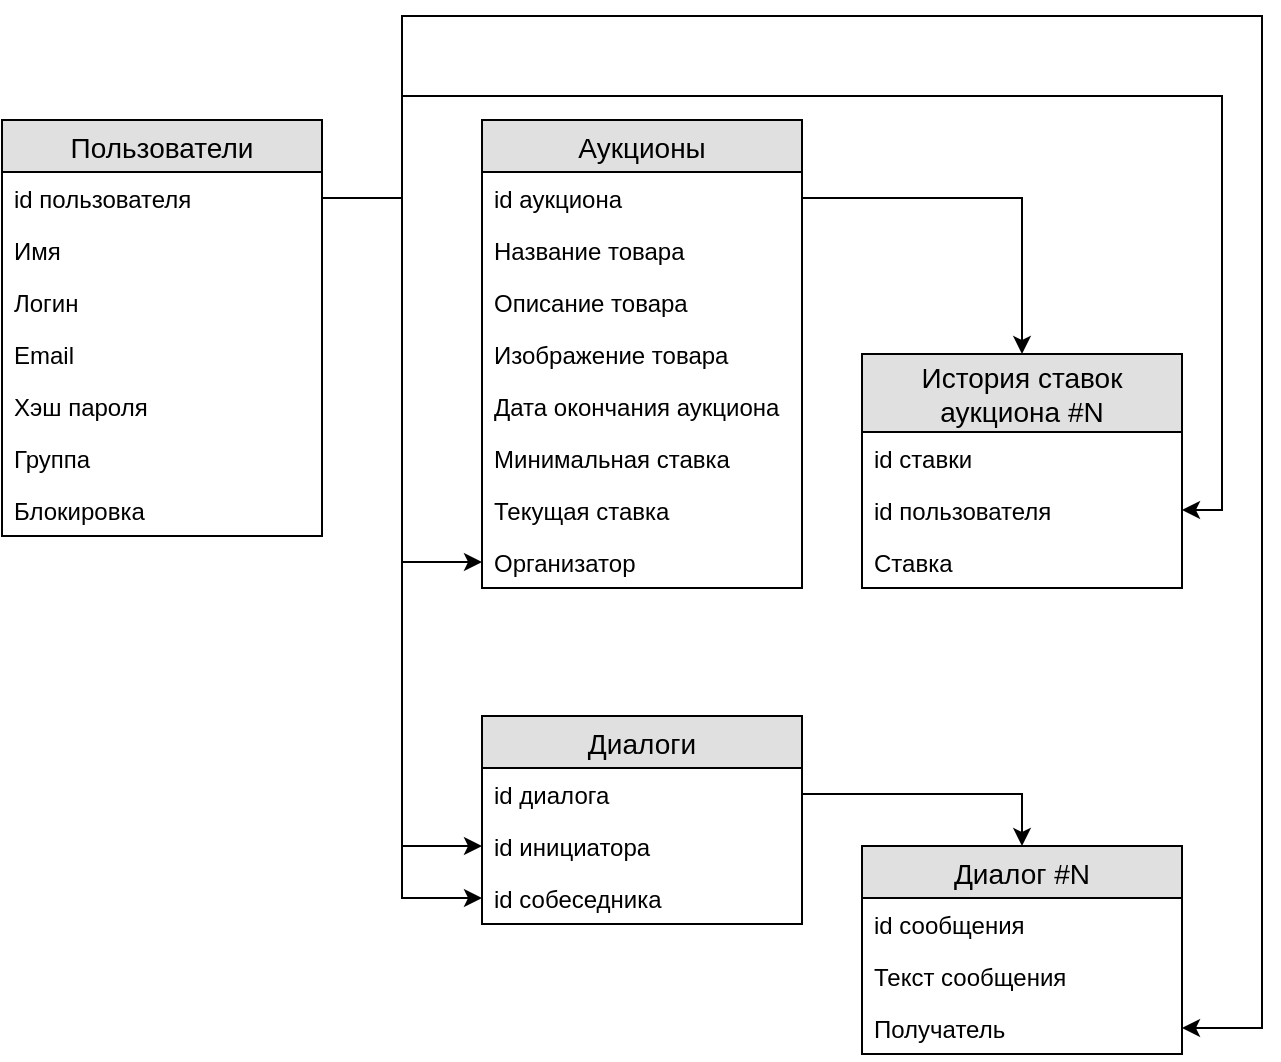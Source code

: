 <mxfile version="10.7.3" type="github"><diagram id="spe9ibWGay3tiWmR8AUw" name="Page-1"><mxGraphModel dx="994" dy="835" grid="1" gridSize="10" guides="1" tooltips="1" connect="1" arrows="1" fold="1" page="1" pageScale="1" pageWidth="827" pageHeight="1169" math="0" shadow="0"><root><mxCell id="0"/><mxCell id="1" parent="0"/><mxCell id="jKF45xQB71UQ468tf3px-1" value="Пользователи" style="swimlane;fontStyle=0;childLayout=stackLayout;horizontal=1;startSize=26;fillColor=#e0e0e0;horizontalStack=0;resizeParent=1;resizeParentMax=0;resizeLast=0;collapsible=1;marginBottom=0;swimlaneFillColor=#ffffff;align=center;fontSize=14;" vertex="1" parent="1"><mxGeometry x="40" y="342" width="160" height="208" as="geometry"/></mxCell><mxCell id="jKF45xQB71UQ468tf3px-15" value="id пользователя" style="text;strokeColor=none;fillColor=none;spacingLeft=4;spacingRight=4;overflow=hidden;rotatable=0;points=[[0,0.5],[1,0.5]];portConstraint=eastwest;fontSize=12;" vertex="1" parent="jKF45xQB71UQ468tf3px-1"><mxGeometry y="26" width="160" height="26" as="geometry"/></mxCell><mxCell id="jKF45xQB71UQ468tf3px-5" value="Имя" style="text;strokeColor=none;fillColor=none;spacingLeft=4;spacingRight=4;overflow=hidden;rotatable=0;points=[[0,0.5],[1,0.5]];portConstraint=eastwest;fontSize=12;" vertex="1" parent="jKF45xQB71UQ468tf3px-1"><mxGeometry y="52" width="160" height="26" as="geometry"/></mxCell><mxCell id="jKF45xQB71UQ468tf3px-2" value="Логин" style="text;strokeColor=none;fillColor=none;spacingLeft=4;spacingRight=4;overflow=hidden;rotatable=0;points=[[0,0.5],[1,0.5]];portConstraint=eastwest;fontSize=12;" vertex="1" parent="jKF45xQB71UQ468tf3px-1"><mxGeometry y="78" width="160" height="26" as="geometry"/></mxCell><mxCell id="jKF45xQB71UQ468tf3px-3" value="Email" style="text;strokeColor=none;fillColor=none;spacingLeft=4;spacingRight=4;overflow=hidden;rotatable=0;points=[[0,0.5],[1,0.5]];portConstraint=eastwest;fontSize=12;" vertex="1" parent="jKF45xQB71UQ468tf3px-1"><mxGeometry y="104" width="160" height="26" as="geometry"/></mxCell><mxCell id="jKF45xQB71UQ468tf3px-4" value="Хэш пароля" style="text;strokeColor=none;fillColor=none;spacingLeft=4;spacingRight=4;overflow=hidden;rotatable=0;points=[[0,0.5],[1,0.5]];portConstraint=eastwest;fontSize=12;" vertex="1" parent="jKF45xQB71UQ468tf3px-1"><mxGeometry y="130" width="160" height="26" as="geometry"/></mxCell><mxCell id="jKF45xQB71UQ468tf3px-7" value="Группа" style="text;strokeColor=none;fillColor=none;spacingLeft=4;spacingRight=4;overflow=hidden;rotatable=0;points=[[0,0.5],[1,0.5]];portConstraint=eastwest;fontSize=12;" vertex="1" parent="jKF45xQB71UQ468tf3px-1"><mxGeometry y="156" width="160" height="26" as="geometry"/></mxCell><mxCell id="jKF45xQB71UQ468tf3px-6" value="Блокировка" style="text;strokeColor=none;fillColor=none;spacingLeft=4;spacingRight=4;overflow=hidden;rotatable=0;points=[[0,0.5],[1,0.5]];portConstraint=eastwest;fontSize=12;" vertex="1" parent="jKF45xQB71UQ468tf3px-1"><mxGeometry y="182" width="160" height="26" as="geometry"/></mxCell><mxCell id="jKF45xQB71UQ468tf3px-8" value="Диалоги" style="swimlane;fontStyle=0;childLayout=stackLayout;horizontal=1;startSize=26;fillColor=#e0e0e0;horizontalStack=0;resizeParent=1;resizeParentMax=0;resizeLast=0;collapsible=1;marginBottom=0;swimlaneFillColor=#ffffff;align=center;fontSize=14;" vertex="1" parent="1"><mxGeometry x="280" y="640" width="160" height="104" as="geometry"/></mxCell><mxCell id="jKF45xQB71UQ468tf3px-9" value="id диалога" style="text;strokeColor=none;fillColor=none;spacingLeft=4;spacingRight=4;overflow=hidden;rotatable=0;points=[[0,0.5],[1,0.5]];portConstraint=eastwest;fontSize=12;" vertex="1" parent="jKF45xQB71UQ468tf3px-8"><mxGeometry y="26" width="160" height="26" as="geometry"/></mxCell><mxCell id="jKF45xQB71UQ468tf3px-10" value="id инициатора" style="text;strokeColor=none;fillColor=none;spacingLeft=4;spacingRight=4;overflow=hidden;rotatable=0;points=[[0,0.5],[1,0.5]];portConstraint=eastwest;fontSize=12;" vertex="1" parent="jKF45xQB71UQ468tf3px-8"><mxGeometry y="52" width="160" height="26" as="geometry"/></mxCell><mxCell id="jKF45xQB71UQ468tf3px-11" value="id собеседника" style="text;strokeColor=none;fillColor=none;spacingLeft=4;spacingRight=4;overflow=hidden;rotatable=0;points=[[0,0.5],[1,0.5]];portConstraint=eastwest;fontSize=12;" vertex="1" parent="jKF45xQB71UQ468tf3px-8"><mxGeometry y="78" width="160" height="26" as="geometry"/></mxCell><mxCell id="jKF45xQB71UQ468tf3px-16" value="Аукционы" style="swimlane;fontStyle=0;childLayout=stackLayout;horizontal=1;startSize=26;fillColor=#e0e0e0;horizontalStack=0;resizeParent=1;resizeParentMax=0;resizeLast=0;collapsible=1;marginBottom=0;swimlaneFillColor=#ffffff;align=center;fontSize=14;" vertex="1" parent="1"><mxGeometry x="280" y="342" width="160" height="234" as="geometry"/></mxCell><mxCell id="jKF45xQB71UQ468tf3px-17" value="id аукциона" style="text;strokeColor=none;fillColor=none;spacingLeft=4;spacingRight=4;overflow=hidden;rotatable=0;points=[[0,0.5],[1,0.5]];portConstraint=eastwest;fontSize=12;" vertex="1" parent="jKF45xQB71UQ468tf3px-16"><mxGeometry y="26" width="160" height="26" as="geometry"/></mxCell><mxCell id="jKF45xQB71UQ468tf3px-18" value="Название товара" style="text;strokeColor=none;fillColor=none;spacingLeft=4;spacingRight=4;overflow=hidden;rotatable=0;points=[[0,0.5],[1,0.5]];portConstraint=eastwest;fontSize=12;" vertex="1" parent="jKF45xQB71UQ468tf3px-16"><mxGeometry y="52" width="160" height="26" as="geometry"/></mxCell><mxCell id="jKF45xQB71UQ468tf3px-19" value="Описание товара" style="text;strokeColor=none;fillColor=none;spacingLeft=4;spacingRight=4;overflow=hidden;rotatable=0;points=[[0,0.5],[1,0.5]];portConstraint=eastwest;fontSize=12;" vertex="1" parent="jKF45xQB71UQ468tf3px-16"><mxGeometry y="78" width="160" height="26" as="geometry"/></mxCell><mxCell id="jKF45xQB71UQ468tf3px-20" value="Изображение товара" style="text;strokeColor=none;fillColor=none;spacingLeft=4;spacingRight=4;overflow=hidden;rotatable=0;points=[[0,0.5],[1,0.5]];portConstraint=eastwest;fontSize=12;" vertex="1" parent="jKF45xQB71UQ468tf3px-16"><mxGeometry y="104" width="160" height="26" as="geometry"/></mxCell><mxCell id="jKF45xQB71UQ468tf3px-21" value="Дата окончания аукциона" style="text;strokeColor=none;fillColor=none;spacingLeft=4;spacingRight=4;overflow=hidden;rotatable=0;points=[[0,0.5],[1,0.5]];portConstraint=eastwest;fontSize=12;" vertex="1" parent="jKF45xQB71UQ468tf3px-16"><mxGeometry y="130" width="160" height="26" as="geometry"/></mxCell><mxCell id="jKF45xQB71UQ468tf3px-22" value="Минимальная ставка" style="text;strokeColor=none;fillColor=none;spacingLeft=4;spacingRight=4;overflow=hidden;rotatable=0;points=[[0,0.5],[1,0.5]];portConstraint=eastwest;fontSize=12;" vertex="1" parent="jKF45xQB71UQ468tf3px-16"><mxGeometry y="156" width="160" height="26" as="geometry"/></mxCell><mxCell id="jKF45xQB71UQ468tf3px-24" value="Текущая ставка" style="text;strokeColor=none;fillColor=none;spacingLeft=4;spacingRight=4;overflow=hidden;rotatable=0;points=[[0,0.5],[1,0.5]];portConstraint=eastwest;fontSize=12;" vertex="1" parent="jKF45xQB71UQ468tf3px-16"><mxGeometry y="182" width="160" height="26" as="geometry"/></mxCell><mxCell id="jKF45xQB71UQ468tf3px-23" value="Организатор" style="text;strokeColor=none;fillColor=none;spacingLeft=4;spacingRight=4;overflow=hidden;rotatable=0;points=[[0,0.5],[1,0.5]];portConstraint=eastwest;fontSize=12;" vertex="1" parent="jKF45xQB71UQ468tf3px-16"><mxGeometry y="208" width="160" height="26" as="geometry"/></mxCell><mxCell id="jKF45xQB71UQ468tf3px-25" value="Диалог #N" style="swimlane;fontStyle=0;childLayout=stackLayout;horizontal=1;startSize=26;fillColor=#e0e0e0;horizontalStack=0;resizeParent=1;resizeParentMax=0;resizeLast=0;collapsible=1;marginBottom=0;swimlaneFillColor=#ffffff;align=center;fontSize=14;" vertex="1" parent="1"><mxGeometry x="470" y="705" width="160" height="104" as="geometry"/></mxCell><mxCell id="jKF45xQB71UQ468tf3px-26" value="id сообщения" style="text;strokeColor=none;fillColor=none;spacingLeft=4;spacingRight=4;overflow=hidden;rotatable=0;points=[[0,0.5],[1,0.5]];portConstraint=eastwest;fontSize=12;" vertex="1" parent="jKF45xQB71UQ468tf3px-25"><mxGeometry y="26" width="160" height="26" as="geometry"/></mxCell><mxCell id="jKF45xQB71UQ468tf3px-27" value="Текст сообщения" style="text;strokeColor=none;fillColor=none;spacingLeft=4;spacingRight=4;overflow=hidden;rotatable=0;points=[[0,0.5],[1,0.5]];portConstraint=eastwest;fontSize=12;" vertex="1" parent="jKF45xQB71UQ468tf3px-25"><mxGeometry y="52" width="160" height="26" as="geometry"/></mxCell><mxCell id="jKF45xQB71UQ468tf3px-28" value="Получатель" style="text;strokeColor=none;fillColor=none;spacingLeft=4;spacingRight=4;overflow=hidden;rotatable=0;points=[[0,0.5],[1,0.5]];portConstraint=eastwest;fontSize=12;" vertex="1" parent="jKF45xQB71UQ468tf3px-25"><mxGeometry y="78" width="160" height="26" as="geometry"/></mxCell><mxCell id="jKF45xQB71UQ468tf3px-33" value="История ставок&#10;аукциона #N" style="swimlane;fontStyle=0;childLayout=stackLayout;horizontal=1;startSize=39;fillColor=#e0e0e0;horizontalStack=0;resizeParent=1;resizeParentMax=0;resizeLast=0;collapsible=1;marginBottom=0;swimlaneFillColor=#ffffff;align=center;fontSize=14;" vertex="1" parent="1"><mxGeometry x="470" y="459" width="160" height="117" as="geometry"/></mxCell><mxCell id="jKF45xQB71UQ468tf3px-34" value="id ставки" style="text;strokeColor=none;fillColor=none;spacingLeft=4;spacingRight=4;overflow=hidden;rotatable=0;points=[[0,0.5],[1,0.5]];portConstraint=eastwest;fontSize=12;" vertex="1" parent="jKF45xQB71UQ468tf3px-33"><mxGeometry y="39" width="160" height="26" as="geometry"/></mxCell><mxCell id="jKF45xQB71UQ468tf3px-35" value="id пользователя" style="text;strokeColor=none;fillColor=none;spacingLeft=4;spacingRight=4;overflow=hidden;rotatable=0;points=[[0,0.5],[1,0.5]];portConstraint=eastwest;fontSize=12;" vertex="1" parent="jKF45xQB71UQ468tf3px-33"><mxGeometry y="65" width="160" height="26" as="geometry"/></mxCell><mxCell id="jKF45xQB71UQ468tf3px-36" value="Ставка" style="text;strokeColor=none;fillColor=none;spacingLeft=4;spacingRight=4;overflow=hidden;rotatable=0;points=[[0,0.5],[1,0.5]];portConstraint=eastwest;fontSize=12;" vertex="1" parent="jKF45xQB71UQ468tf3px-33"><mxGeometry y="91" width="160" height="26" as="geometry"/></mxCell><mxCell id="jKF45xQB71UQ468tf3px-45" style="edgeStyle=orthogonalEdgeStyle;rounded=0;orthogonalLoop=1;jettySize=auto;html=1;exitX=1;exitY=0.5;exitDx=0;exitDy=0;entryX=0;entryY=0.5;entryDx=0;entryDy=0;" edge="1" parent="1" source="jKF45xQB71UQ468tf3px-15" target="jKF45xQB71UQ468tf3px-10"><mxGeometry relative="1" as="geometry"><Array as="points"><mxPoint x="240" y="381"/><mxPoint x="240" y="705"/></Array></mxGeometry></mxCell><mxCell id="jKF45xQB71UQ468tf3px-46" style="edgeStyle=orthogonalEdgeStyle;rounded=0;orthogonalLoop=1;jettySize=auto;html=1;exitX=1;exitY=0.5;exitDx=0;exitDy=0;entryX=0;entryY=0.5;entryDx=0;entryDy=0;" edge="1" parent="1" source="jKF45xQB71UQ468tf3px-15" target="jKF45xQB71UQ468tf3px-11"><mxGeometry relative="1" as="geometry"><Array as="points"><mxPoint x="240" y="381"/><mxPoint x="240" y="731"/></Array></mxGeometry></mxCell><mxCell id="jKF45xQB71UQ468tf3px-47" style="edgeStyle=orthogonalEdgeStyle;rounded=0;orthogonalLoop=1;jettySize=auto;html=1;exitX=1;exitY=0.5;exitDx=0;exitDy=0;entryX=0;entryY=0.5;entryDx=0;entryDy=0;" edge="1" parent="1" source="jKF45xQB71UQ468tf3px-15" target="jKF45xQB71UQ468tf3px-23"><mxGeometry relative="1" as="geometry"><Array as="points"><mxPoint x="240" y="381"/><mxPoint x="240" y="563"/></Array></mxGeometry></mxCell><mxCell id="jKF45xQB71UQ468tf3px-48" style="edgeStyle=orthogonalEdgeStyle;rounded=0;orthogonalLoop=1;jettySize=auto;html=1;exitX=1;exitY=0.5;exitDx=0;exitDy=0;entryX=0.5;entryY=0;entryDx=0;entryDy=0;" edge="1" parent="1" source="jKF45xQB71UQ468tf3px-17" target="jKF45xQB71UQ468tf3px-33"><mxGeometry relative="1" as="geometry"/></mxCell><mxCell id="jKF45xQB71UQ468tf3px-49" style="edgeStyle=orthogonalEdgeStyle;rounded=0;orthogonalLoop=1;jettySize=auto;html=1;exitX=1;exitY=0.5;exitDx=0;exitDy=0;entryX=1;entryY=0.5;entryDx=0;entryDy=0;" edge="1" parent="1" source="jKF45xQB71UQ468tf3px-15" target="jKF45xQB71UQ468tf3px-35"><mxGeometry relative="1" as="geometry"><Array as="points"><mxPoint x="240" y="381"/><mxPoint x="240" y="330"/><mxPoint x="650" y="330"/><mxPoint x="650" y="537"/></Array></mxGeometry></mxCell><mxCell id="jKF45xQB71UQ468tf3px-50" style="edgeStyle=orthogonalEdgeStyle;rounded=0;orthogonalLoop=1;jettySize=auto;html=1;exitX=1;exitY=0.5;exitDx=0;exitDy=0;entryX=0.5;entryY=0;entryDx=0;entryDy=0;" edge="1" parent="1" source="jKF45xQB71UQ468tf3px-9" target="jKF45xQB71UQ468tf3px-25"><mxGeometry relative="1" as="geometry"/></mxCell><mxCell id="jKF45xQB71UQ468tf3px-51" style="edgeStyle=orthogonalEdgeStyle;rounded=0;orthogonalLoop=1;jettySize=auto;html=1;exitX=1;exitY=0.5;exitDx=0;exitDy=0;entryX=1;entryY=0.5;entryDx=0;entryDy=0;" edge="1" parent="1" source="jKF45xQB71UQ468tf3px-15" target="jKF45xQB71UQ468tf3px-28"><mxGeometry relative="1" as="geometry"><Array as="points"><mxPoint x="240" y="381"/><mxPoint x="240" y="290"/><mxPoint x="670" y="290"/><mxPoint x="670" y="796"/></Array></mxGeometry></mxCell></root></mxGraphModel></diagram></mxfile>